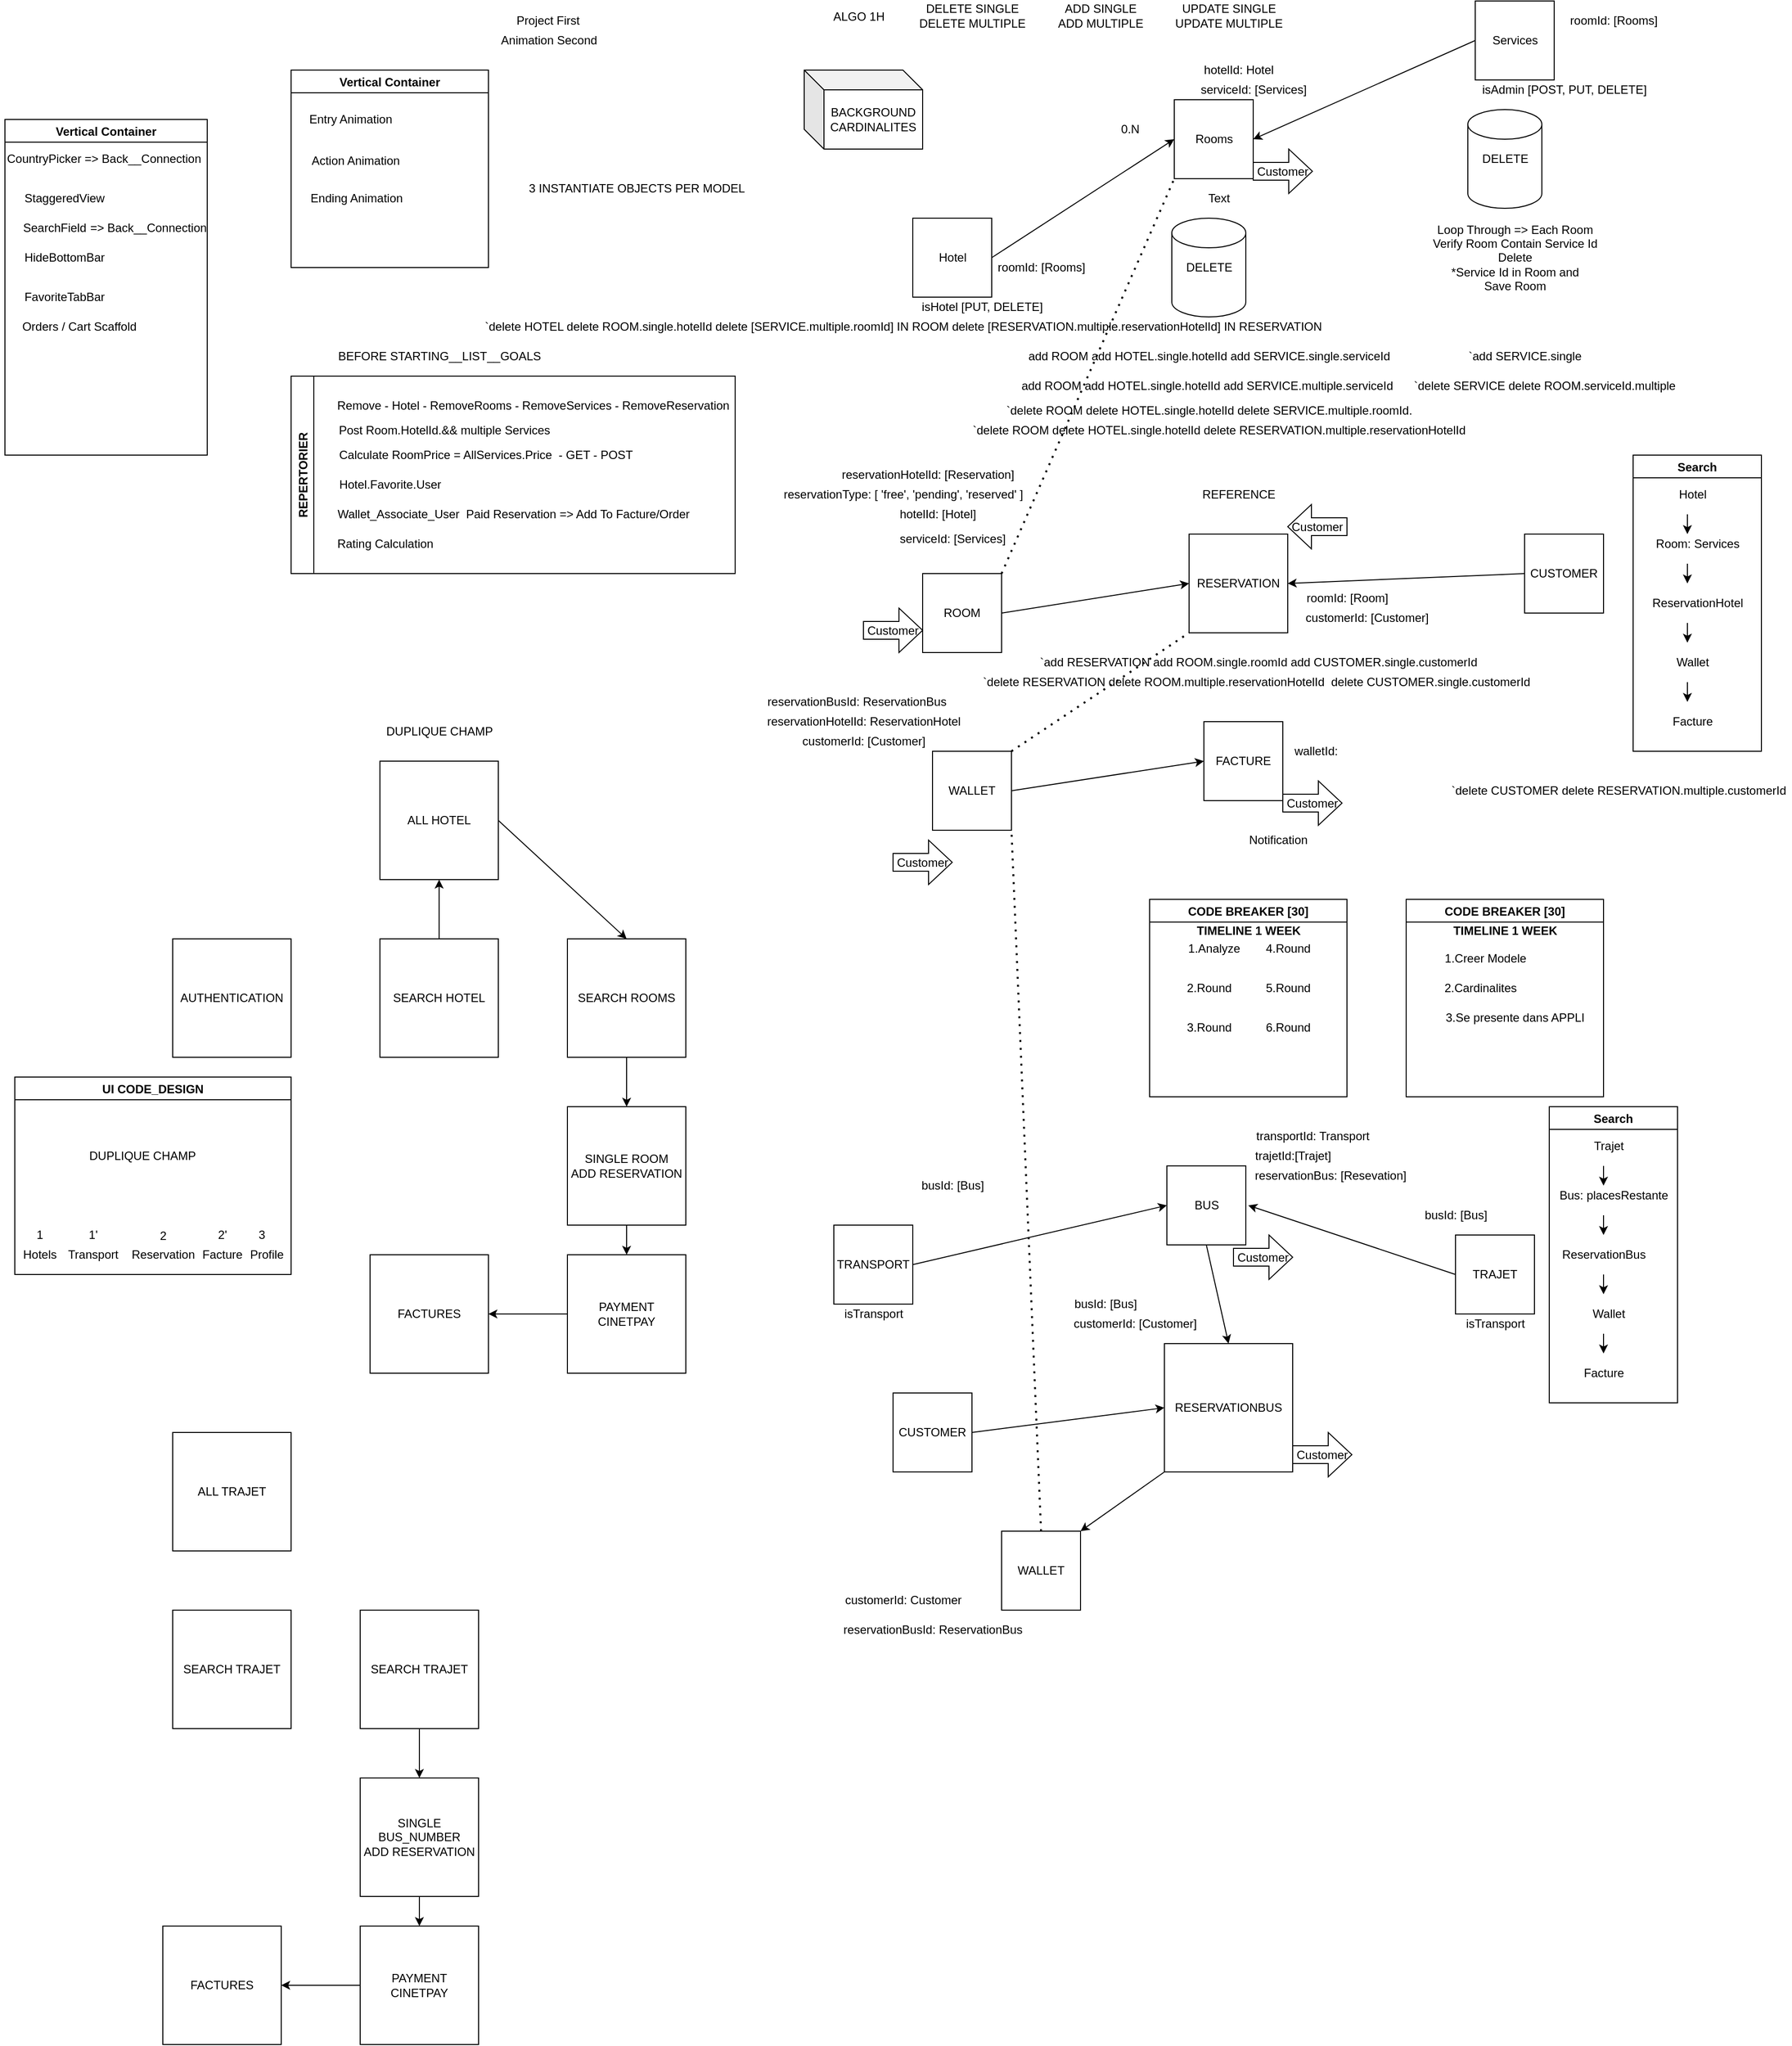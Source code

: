 <mxfile version="18.1.3" type="github">
  <diagram id="gPcOBo8kpesIldpiL-uF" name="Page-1">
    <mxGraphModel dx="2150" dy="724" grid="1" gridSize="10" guides="1" tooltips="1" connect="1" arrows="1" fold="1" page="1" pageScale="1" pageWidth="850" pageHeight="1100" math="0" shadow="0">
      <root>
        <mxCell id="0" />
        <mxCell id="1" parent="0" />
        <mxCell id="owPv3PRb5_aLN4KaXjo2-1" value="" style="whiteSpace=wrap;html=1;aspect=fixed;" parent="1" vertex="1">
          <mxGeometry x="690" y="10" width="80" height="80" as="geometry" />
        </mxCell>
        <mxCell id="owPv3PRb5_aLN4KaXjo2-2" value="Services&lt;br&gt;" style="text;html=1;align=center;verticalAlign=middle;resizable=0;points=[];autosize=1;strokeColor=none;fillColor=none;" parent="1" vertex="1">
          <mxGeometry x="700" y="40" width="60" height="20" as="geometry" />
        </mxCell>
        <mxCell id="owPv3PRb5_aLN4KaXjo2-3" value="" style="whiteSpace=wrap;html=1;aspect=fixed;" parent="1" vertex="1">
          <mxGeometry x="385" y="110" width="80" height="80" as="geometry" />
        </mxCell>
        <mxCell id="owPv3PRb5_aLN4KaXjo2-4" value="" style="whiteSpace=wrap;html=1;aspect=fixed;" parent="1" vertex="1">
          <mxGeometry x="120" y="230" width="80" height="80" as="geometry" />
        </mxCell>
        <mxCell id="owPv3PRb5_aLN4KaXjo2-5" value="Rooms&lt;br&gt;" style="text;html=1;align=center;verticalAlign=middle;resizable=0;points=[];autosize=1;strokeColor=none;fillColor=none;" parent="1" vertex="1">
          <mxGeometry x="400" y="140" width="50" height="20" as="geometry" />
        </mxCell>
        <mxCell id="owPv3PRb5_aLN4KaXjo2-6" value="Hotel&lt;br&gt;" style="text;html=1;align=center;verticalAlign=middle;resizable=0;points=[];autosize=1;strokeColor=none;fillColor=none;" parent="1" vertex="1">
          <mxGeometry x="140" y="260" width="40" height="20" as="geometry" />
        </mxCell>
        <mxCell id="owPv3PRb5_aLN4KaXjo2-7" value="" style="shape=cylinder3;whiteSpace=wrap;html=1;boundedLbl=1;backgroundOutline=1;size=15;" parent="1" vertex="1">
          <mxGeometry x="382.5" y="230" width="75" height="100" as="geometry" />
        </mxCell>
        <mxCell id="owPv3PRb5_aLN4KaXjo2-9" value="DELETE&lt;br&gt;" style="text;html=1;align=center;verticalAlign=middle;resizable=0;points=[];autosize=1;strokeColor=none;fillColor=none;" parent="1" vertex="1">
          <mxGeometry x="390" y="270" width="60" height="20" as="geometry" />
        </mxCell>
        <mxCell id="owPv3PRb5_aLN4KaXjo2-11" value="" style="shape=cylinder3;whiteSpace=wrap;html=1;boundedLbl=1;backgroundOutline=1;size=15;" parent="1" vertex="1">
          <mxGeometry x="682.5" y="120" width="75" height="100" as="geometry" />
        </mxCell>
        <mxCell id="owPv3PRb5_aLN4KaXjo2-12" value="DELETE" style="text;html=1;align=center;verticalAlign=middle;resizable=0;points=[];autosize=1;strokeColor=none;fillColor=none;" parent="1" vertex="1">
          <mxGeometry x="690" y="160" width="60" height="20" as="geometry" />
        </mxCell>
        <mxCell id="owPv3PRb5_aLN4KaXjo2-13" value="Loop Through =&amp;gt; Each Room&lt;br&gt;Verify Room Contain Service Id&lt;br&gt;Delete &lt;br&gt;*Service Id in Room and&lt;br&gt;Save Room&lt;br&gt;" style="text;html=1;align=center;verticalAlign=middle;resizable=0;points=[];autosize=1;strokeColor=none;fillColor=none;" parent="1" vertex="1">
          <mxGeometry x="640" y="230" width="180" height="80" as="geometry" />
        </mxCell>
        <mxCell id="owPv3PRb5_aLN4KaXjo2-15" value="DELETE SINGLE&lt;br&gt;DELETE MULTIPLE&lt;br&gt;" style="text;html=1;align=center;verticalAlign=middle;resizable=0;points=[];autosize=1;strokeColor=none;fillColor=none;" parent="1" vertex="1">
          <mxGeometry x="120" y="10" width="120" height="30" as="geometry" />
        </mxCell>
        <mxCell id="owPv3PRb5_aLN4KaXjo2-16" value="ADD SINGLE&lt;br&gt;ADD MULTIPLE&lt;br&gt;" style="text;html=1;align=center;verticalAlign=middle;resizable=0;points=[];autosize=1;strokeColor=none;fillColor=none;" parent="1" vertex="1">
          <mxGeometry x="260" y="10" width="100" height="30" as="geometry" />
        </mxCell>
        <mxCell id="owPv3PRb5_aLN4KaXjo2-17" value="UPDATE SINGLE&lt;br&gt;UPDATE MULTIPLE&lt;br&gt;" style="text;html=1;align=center;verticalAlign=middle;resizable=0;points=[];autosize=1;strokeColor=none;fillColor=none;" parent="1" vertex="1">
          <mxGeometry x="380" y="10" width="120" height="30" as="geometry" />
        </mxCell>
        <mxCell id="owPv3PRb5_aLN4KaXjo2-19" value="add ROOM add HOTEL.single.hotelId&amp;nbsp;add SERVICE.single.serviceId" style="text;html=1;align=center;verticalAlign=middle;resizable=0;points=[];autosize=1;strokeColor=none;fillColor=none;" parent="1" vertex="1">
          <mxGeometry x="230" y="360" width="380" height="20" as="geometry" />
        </mxCell>
        <mxCell id="owPv3PRb5_aLN4KaXjo2-21" value="add ROOM add HOTEL.single.hotelId add SERVICE.multiple.serviceId" style="text;html=1;align=center;verticalAlign=middle;resizable=0;points=[];autosize=1;strokeColor=none;fillColor=none;" parent="1" vertex="1">
          <mxGeometry x="222.5" y="390" width="390" height="20" as="geometry" />
        </mxCell>
        <mxCell id="owPv3PRb5_aLN4KaXjo2-22" value="`delete ROOM delete HOTEL.single.hotelId delete SERVICE.multiple.roomId." style="text;html=1;align=center;verticalAlign=middle;resizable=0;points=[];autosize=1;strokeColor=none;fillColor=none;" parent="1" vertex="1">
          <mxGeometry x="205" y="415" width="430" height="20" as="geometry" />
        </mxCell>
        <mxCell id="owPv3PRb5_aLN4KaXjo2-23" value="`add SERVICE.single" style="text;html=1;align=center;verticalAlign=middle;resizable=0;points=[];autosize=1;strokeColor=none;fillColor=none;" parent="1" vertex="1">
          <mxGeometry x="675" y="360" width="130" height="20" as="geometry" />
        </mxCell>
        <mxCell id="owPv3PRb5_aLN4KaXjo2-24" value="`delete SERVICE delete ROOM.serviceId.multiple" style="text;html=1;align=center;verticalAlign=middle;resizable=0;points=[];autosize=1;strokeColor=none;fillColor=none;" parent="1" vertex="1">
          <mxGeometry x="620" y="390" width="280" height="20" as="geometry" />
        </mxCell>
        <mxCell id="owPv3PRb5_aLN4KaXjo2-25" value="RESERVATION&lt;br&gt;" style="whiteSpace=wrap;html=1;aspect=fixed;" parent="1" vertex="1">
          <mxGeometry x="400" y="550" width="100" height="100" as="geometry" />
        </mxCell>
        <mxCell id="owPv3PRb5_aLN4KaXjo2-26" value="ROOM" style="whiteSpace=wrap;html=1;aspect=fixed;" parent="1" vertex="1">
          <mxGeometry x="130" y="590" width="80" height="80" as="geometry" />
        </mxCell>
        <mxCell id="owPv3PRb5_aLN4KaXjo2-27" value="CUSTOMER" style="whiteSpace=wrap;html=1;aspect=fixed;" parent="1" vertex="1">
          <mxGeometry x="740" y="550" width="80" height="80" as="geometry" />
        </mxCell>
        <mxCell id="owPv3PRb5_aLN4KaXjo2-28" value="`add RESERVATION add ROOM.single.roomId add CUSTOMER.single.customerId" style="text;html=1;align=center;verticalAlign=middle;resizable=0;points=[];autosize=1;strokeColor=none;fillColor=none;" parent="1" vertex="1">
          <mxGeometry x="240" y="670" width="460" height="20" as="geometry" />
        </mxCell>
        <mxCell id="owPv3PRb5_aLN4KaXjo2-29" value="`delete RESERVATION delete ROOM.multiple.reservationHotelId&amp;nbsp; delete CUSTOMER.single.customerId" style="text;html=1;align=center;verticalAlign=middle;resizable=0;points=[];autosize=1;strokeColor=none;fillColor=none;" parent="1" vertex="1">
          <mxGeometry x="182.5" y="690" width="570" height="20" as="geometry" />
        </mxCell>
        <mxCell id="owPv3PRb5_aLN4KaXjo2-30" value="REFERENCE" style="text;html=1;align=center;verticalAlign=middle;resizable=0;points=[];autosize=1;strokeColor=none;fillColor=none;" parent="1" vertex="1">
          <mxGeometry x="405" y="500" width="90" height="20" as="geometry" />
        </mxCell>
        <mxCell id="ZHRB_8m8od1e3UjntDkE-1" value="FACTURE&lt;br&gt;" style="whiteSpace=wrap;html=1;aspect=fixed;" parent="1" vertex="1">
          <mxGeometry x="415" y="740" width="80" height="80" as="geometry" />
        </mxCell>
        <mxCell id="ZHRB_8m8od1e3UjntDkE-2" value="WALLET&lt;br&gt;" style="whiteSpace=wrap;html=1;aspect=fixed;" parent="1" vertex="1">
          <mxGeometry x="140" y="770" width="80" height="80" as="geometry" />
        </mxCell>
        <mxCell id="ZHRB_8m8od1e3UjntDkE-3" value="" style="endArrow=classic;html=1;rounded=0;entryX=0;entryY=0.5;entryDx=0;entryDy=0;" parent="1" target="owPv3PRb5_aLN4KaXjo2-3" edge="1">
          <mxGeometry width="50" height="50" relative="1" as="geometry">
            <mxPoint x="200" y="270" as="sourcePoint" />
            <mxPoint x="250" y="220" as="targetPoint" />
          </mxGeometry>
        </mxCell>
        <mxCell id="ZHRB_8m8od1e3UjntDkE-5" value="" style="endArrow=classic;html=1;rounded=0;exitX=1;exitY=0.5;exitDx=0;exitDy=0;entryX=0;entryY=0.5;entryDx=0;entryDy=0;" parent="1" source="owPv3PRb5_aLN4KaXjo2-26" target="owPv3PRb5_aLN4KaXjo2-25" edge="1">
          <mxGeometry width="50" height="50" relative="1" as="geometry">
            <mxPoint x="500" y="680" as="sourcePoint" />
            <mxPoint x="550" y="630" as="targetPoint" />
          </mxGeometry>
        </mxCell>
        <mxCell id="ZHRB_8m8od1e3UjntDkE-6" value="" style="endArrow=classic;html=1;rounded=0;entryX=1;entryY=0.5;entryDx=0;entryDy=0;exitX=0;exitY=0.5;exitDx=0;exitDy=0;" parent="1" source="owPv3PRb5_aLN4KaXjo2-1" target="owPv3PRb5_aLN4KaXjo2-3" edge="1">
          <mxGeometry width="50" height="50" relative="1" as="geometry">
            <mxPoint x="650" y="120" as="sourcePoint" />
            <mxPoint x="550" y="50" as="targetPoint" />
          </mxGeometry>
        </mxCell>
        <mxCell id="ZHRB_8m8od1e3UjntDkE-8" value="" style="endArrow=none;dashed=1;html=1;dashPattern=1 3;strokeWidth=2;rounded=0;entryX=0;entryY=1;entryDx=0;entryDy=0;exitX=1;exitY=0;exitDx=0;exitDy=0;" parent="1" source="owPv3PRb5_aLN4KaXjo2-26" target="owPv3PRb5_aLN4KaXjo2-3" edge="1">
          <mxGeometry width="50" height="50" relative="1" as="geometry">
            <mxPoint x="180" y="590" as="sourcePoint" />
            <mxPoint x="230" y="540" as="targetPoint" />
          </mxGeometry>
        </mxCell>
        <mxCell id="ZHRB_8m8od1e3UjntDkE-9" value="" style="endArrow=none;dashed=1;html=1;dashPattern=1 3;strokeWidth=2;rounded=0;entryX=0;entryY=1;entryDx=0;entryDy=0;" parent="1" target="owPv3PRb5_aLN4KaXjo2-25" edge="1">
          <mxGeometry width="50" height="50" relative="1" as="geometry">
            <mxPoint x="220" y="770" as="sourcePoint" />
            <mxPoint x="270" y="720" as="targetPoint" />
          </mxGeometry>
        </mxCell>
        <mxCell id="ZHRB_8m8od1e3UjntDkE-10" value="" style="endArrow=classic;html=1;rounded=0;entryX=0;entryY=0.5;entryDx=0;entryDy=0;" parent="1" target="ZHRB_8m8od1e3UjntDkE-1" edge="1">
          <mxGeometry width="50" height="50" relative="1" as="geometry">
            <mxPoint x="220" y="810" as="sourcePoint" />
            <mxPoint x="270" y="760" as="targetPoint" />
          </mxGeometry>
        </mxCell>
        <mxCell id="ZHRB_8m8od1e3UjntDkE-11" value="CODE BREAKER [30]" style="swimlane;" parent="1" vertex="1">
          <mxGeometry x="360" y="920" width="200" height="200" as="geometry" />
        </mxCell>
        <mxCell id="ZHRB_8m8od1e3UjntDkE-15" value="2.Round" style="text;html=1;align=center;verticalAlign=middle;resizable=0;points=[];autosize=1;strokeColor=none;fillColor=none;" parent="ZHRB_8m8od1e3UjntDkE-11" vertex="1">
          <mxGeometry x="30" y="80" width="60" height="20" as="geometry" />
        </mxCell>
        <mxCell id="ZHRB_8m8od1e3UjntDkE-18" value="1.Analyze" style="text;html=1;align=center;verticalAlign=middle;resizable=0;points=[];autosize=1;strokeColor=none;fillColor=none;" parent="ZHRB_8m8od1e3UjntDkE-11" vertex="1">
          <mxGeometry x="30" y="40" width="70" height="20" as="geometry" />
        </mxCell>
        <mxCell id="ZHRB_8m8od1e3UjntDkE-14" value="4.Round" style="text;html=1;align=center;verticalAlign=middle;resizable=0;points=[];autosize=1;strokeColor=none;fillColor=none;" parent="ZHRB_8m8od1e3UjntDkE-11" vertex="1">
          <mxGeometry x="110" y="40" width="60" height="20" as="geometry" />
        </mxCell>
        <mxCell id="ZHRB_8m8od1e3UjntDkE-19" value="5.Round" style="text;html=1;align=center;verticalAlign=middle;resizable=0;points=[];autosize=1;strokeColor=none;fillColor=none;" parent="ZHRB_8m8od1e3UjntDkE-11" vertex="1">
          <mxGeometry x="110" y="80" width="60" height="20" as="geometry" />
        </mxCell>
        <mxCell id="ZHRB_8m8od1e3UjntDkE-23" value="3.Round" style="text;html=1;align=center;verticalAlign=middle;resizable=0;points=[];autosize=1;strokeColor=none;fillColor=none;" parent="ZHRB_8m8od1e3UjntDkE-11" vertex="1">
          <mxGeometry x="30" y="120" width="60" height="20" as="geometry" />
        </mxCell>
        <mxCell id="ZHRB_8m8od1e3UjntDkE-24" value="6.Round" style="text;html=1;align=center;verticalAlign=middle;resizable=0;points=[];autosize=1;strokeColor=none;fillColor=none;" parent="ZHRB_8m8od1e3UjntDkE-11" vertex="1">
          <mxGeometry x="110" y="120" width="60" height="20" as="geometry" />
        </mxCell>
        <mxCell id="ZHRB_8m8od1e3UjntDkE-25" value="&lt;b&gt;TIMELINE 1 WEEK&lt;/b&gt;" style="text;html=1;align=center;verticalAlign=middle;resizable=0;points=[];autosize=1;strokeColor=none;fillColor=none;" parent="ZHRB_8m8od1e3UjntDkE-11" vertex="1">
          <mxGeometry x="40" y="22" width="120" height="20" as="geometry" />
        </mxCell>
        <mxCell id="ZHRB_8m8od1e3UjntDkE-26" value="isAdmin [POST, PUT, DELETE]" style="text;html=1;align=center;verticalAlign=middle;resizable=0;points=[];autosize=1;strokeColor=none;fillColor=none;" parent="1" vertex="1">
          <mxGeometry x="690" y="90" width="180" height="20" as="geometry" />
        </mxCell>
        <mxCell id="ZHRB_8m8od1e3UjntDkE-27" value="isHotel [PUT, DELETE]" style="text;html=1;align=center;verticalAlign=middle;resizable=0;points=[];autosize=1;strokeColor=none;fillColor=none;" parent="1" vertex="1">
          <mxGeometry x="120" y="310" width="140" height="20" as="geometry" />
        </mxCell>
        <mxCell id="ZHRB_8m8od1e3UjntDkE-28" value="0.N" style="text;html=1;align=center;verticalAlign=middle;resizable=0;points=[];autosize=1;strokeColor=none;fillColor=none;" parent="1" vertex="1">
          <mxGeometry x="325" y="130" width="30" height="20" as="geometry" />
        </mxCell>
        <mxCell id="ZHRB_8m8od1e3UjntDkE-31" value="Customer" style="shape=singleArrow;whiteSpace=wrap;html=1;arrowWidth=0.4;arrowSize=0.4;" parent="1" vertex="1">
          <mxGeometry x="70" y="625" width="60" height="45" as="geometry" />
        </mxCell>
        <mxCell id="ZHRB_8m8od1e3UjntDkE-32" value="Customer" style="shape=singleArrow;whiteSpace=wrap;html=1;arrowWidth=0.4;arrowSize=0.4;" parent="1" vertex="1">
          <mxGeometry x="465" y="160" width="60" height="45" as="geometry" />
        </mxCell>
        <mxCell id="ZHRB_8m8od1e3UjntDkE-33" value="Customer" style="shape=singleArrow;whiteSpace=wrap;html=1;arrowWidth=0.4;arrowSize=0.4;direction=west;" parent="1" vertex="1">
          <mxGeometry x="500" y="520" width="60" height="45" as="geometry" />
        </mxCell>
        <mxCell id="ZHRB_8m8od1e3UjntDkE-34" value="" style="endArrow=classic;html=1;rounded=0;exitX=0;exitY=0.5;exitDx=0;exitDy=0;entryX=1;entryY=0.5;entryDx=0;entryDy=0;" parent="1" source="owPv3PRb5_aLN4KaXjo2-27" target="owPv3PRb5_aLN4KaXjo2-25" edge="1">
          <mxGeometry width="50" height="50" relative="1" as="geometry">
            <mxPoint x="540" y="590" as="sourcePoint" />
            <mxPoint x="690" y="570" as="targetPoint" />
          </mxGeometry>
        </mxCell>
        <mxCell id="ZHRB_8m8od1e3UjntDkE-35" value="roomId: [Rooms]" style="text;html=1;align=center;verticalAlign=middle;resizable=0;points=[];autosize=1;strokeColor=none;fillColor=none;" parent="1" vertex="1">
          <mxGeometry x="200" y="270" width="100" height="20" as="geometry" />
        </mxCell>
        <mxCell id="ZHRB_8m8od1e3UjntDkE-36" value="hotelId: Hotel" style="text;html=1;align=center;verticalAlign=middle;resizable=0;points=[];autosize=1;strokeColor=none;fillColor=none;" parent="1" vertex="1">
          <mxGeometry x="405" y="70" width="90" height="20" as="geometry" />
        </mxCell>
        <mxCell id="ZHRB_8m8od1e3UjntDkE-37" value="serviceId: [Services]" style="text;html=1;align=center;verticalAlign=middle;resizable=0;points=[];autosize=1;strokeColor=none;fillColor=none;" parent="1" vertex="1">
          <mxGeometry x="405" y="90" width="120" height="20" as="geometry" />
        </mxCell>
        <mxCell id="ZHRB_8m8od1e3UjntDkE-38" value="roomId: [Rooms]" style="text;html=1;align=center;verticalAlign=middle;resizable=0;points=[];autosize=1;strokeColor=none;fillColor=none;" parent="1" vertex="1">
          <mxGeometry x="780" y="20" width="100" height="20" as="geometry" />
        </mxCell>
        <mxCell id="ZHRB_8m8od1e3UjntDkE-41" value="serviceId: [Services]" style="text;html=1;align=center;verticalAlign=middle;resizable=0;points=[];autosize=1;strokeColor=none;fillColor=none;" parent="1" vertex="1">
          <mxGeometry x="100" y="545" width="120" height="20" as="geometry" />
        </mxCell>
        <mxCell id="ZHRB_8m8od1e3UjntDkE-42" value="hotelId: [Hotel]" style="text;html=1;align=center;verticalAlign=middle;resizable=0;points=[];autosize=1;strokeColor=none;fillColor=none;" parent="1" vertex="1">
          <mxGeometry x="100" y="520" width="90" height="20" as="geometry" />
        </mxCell>
        <mxCell id="ZHRB_8m8od1e3UjntDkE-43" value="reservationHotelId: [Reservation]" style="text;html=1;align=center;verticalAlign=middle;resizable=0;points=[];autosize=1;strokeColor=none;fillColor=none;" parent="1" vertex="1">
          <mxGeometry x="40" y="480" width="190" height="20" as="geometry" />
        </mxCell>
        <mxCell id="ZHRB_8m8od1e3UjntDkE-44" value="reservationType: [ &#39;free&#39;, &#39;pending&#39;, &#39;reserved&#39; ]" style="text;html=1;align=center;verticalAlign=middle;resizable=0;points=[];autosize=1;strokeColor=none;fillColor=none;" parent="1" vertex="1">
          <mxGeometry x="-20" y="500" width="260" height="20" as="geometry" />
        </mxCell>
        <mxCell id="ZHRB_8m8od1e3UjntDkE-45" value="roomId: [Room]" style="text;html=1;align=center;verticalAlign=middle;resizable=0;points=[];autosize=1;strokeColor=none;fillColor=none;" parent="1" vertex="1">
          <mxGeometry x="510" y="605" width="100" height="20" as="geometry" />
        </mxCell>
        <mxCell id="ZHRB_8m8od1e3UjntDkE-46" value="customerId: [Customer]" style="text;html=1;align=center;verticalAlign=middle;resizable=0;points=[];autosize=1;strokeColor=none;fillColor=none;" parent="1" vertex="1">
          <mxGeometry x="510" y="625" width="140" height="20" as="geometry" />
        </mxCell>
        <mxCell id="ZHRB_8m8od1e3UjntDkE-47" value="Customer" style="shape=singleArrow;whiteSpace=wrap;html=1;arrowWidth=0.4;arrowSize=0.4;direction=east;" parent="1" vertex="1">
          <mxGeometry x="495" y="800" width="60" height="45" as="geometry" />
        </mxCell>
        <mxCell id="ZHRB_8m8od1e3UjntDkE-48" value="customerId: [Customer]" style="text;html=1;align=center;verticalAlign=middle;resizable=0;points=[];autosize=1;strokeColor=none;fillColor=none;" parent="1" vertex="1">
          <mxGeometry y="750" width="140" height="20" as="geometry" />
        </mxCell>
        <mxCell id="ZHRB_8m8od1e3UjntDkE-49" value="reservationHotelId: ReservationHotel" style="text;html=1;align=center;verticalAlign=middle;resizable=0;points=[];autosize=1;strokeColor=none;fillColor=none;" parent="1" vertex="1">
          <mxGeometry x="-35" y="730" width="210" height="20" as="geometry" />
        </mxCell>
        <mxCell id="ZHRB_8m8od1e3UjntDkE-50" value="Customer" style="shape=singleArrow;whiteSpace=wrap;html=1;arrowWidth=0.4;arrowSize=0.4;direction=east;" parent="1" vertex="1">
          <mxGeometry x="445" y="1260" width="60" height="45" as="geometry" />
        </mxCell>
        <mxCell id="ZHRB_8m8od1e3UjntDkE-51" value="walletId:&amp;nbsp;" style="text;html=1;align=center;verticalAlign=middle;resizable=0;points=[];autosize=1;strokeColor=none;fillColor=none;" parent="1" vertex="1">
          <mxGeometry x="500" y="760" width="60" height="20" as="geometry" />
        </mxCell>
        <mxCell id="ZHRB_8m8od1e3UjntDkE-52" value="TRANSPORT" style="whiteSpace=wrap;html=1;aspect=fixed;" parent="1" vertex="1">
          <mxGeometry x="40" y="1250" width="80" height="80" as="geometry" />
        </mxCell>
        <mxCell id="ZHRB_8m8od1e3UjntDkE-53" value="BUS" style="whiteSpace=wrap;html=1;aspect=fixed;" parent="1" vertex="1">
          <mxGeometry x="377.5" y="1190" width="80" height="80" as="geometry" />
        </mxCell>
        <mxCell id="ZHRB_8m8od1e3UjntDkE-54" value="TRAJET" style="whiteSpace=wrap;html=1;aspect=fixed;" parent="1" vertex="1">
          <mxGeometry x="670" y="1260" width="80" height="80" as="geometry" />
        </mxCell>
        <mxCell id="ZHRB_8m8od1e3UjntDkE-55" value="" style="endArrow=classic;html=1;rounded=0;entryX=0;entryY=0.5;entryDx=0;entryDy=0;" parent="1" target="ZHRB_8m8od1e3UjntDkE-53" edge="1">
          <mxGeometry width="50" height="50" relative="1" as="geometry">
            <mxPoint x="120" y="1290" as="sourcePoint" />
            <mxPoint x="170" y="1240" as="targetPoint" />
          </mxGeometry>
        </mxCell>
        <mxCell id="ZHRB_8m8od1e3UjntDkE-58" value="isTransport" style="text;html=1;align=center;verticalAlign=middle;resizable=0;points=[];autosize=1;strokeColor=none;fillColor=none;" parent="1" vertex="1">
          <mxGeometry x="40" y="1330" width="80" height="20" as="geometry" />
        </mxCell>
        <mxCell id="ZHRB_8m8od1e3UjntDkE-59" value="isTransport" style="text;html=1;align=center;verticalAlign=middle;resizable=0;points=[];autosize=1;strokeColor=none;fillColor=none;" parent="1" vertex="1">
          <mxGeometry x="670" y="1340" width="80" height="20" as="geometry" />
        </mxCell>
        <mxCell id="ZHRB_8m8od1e3UjntDkE-60" value="" style="endArrow=classic;html=1;rounded=0;exitX=0;exitY=0.5;exitDx=0;exitDy=0;" parent="1" source="ZHRB_8m8od1e3UjntDkE-54" edge="1">
          <mxGeometry width="50" height="50" relative="1" as="geometry">
            <mxPoint x="470" y="1280" as="sourcePoint" />
            <mxPoint x="460" y="1230" as="targetPoint" />
          </mxGeometry>
        </mxCell>
        <mxCell id="ZHRB_8m8od1e3UjntDkE-61" value="busId: [Bus]" style="text;html=1;align=center;verticalAlign=middle;resizable=0;points=[];autosize=1;strokeColor=none;fillColor=none;" parent="1" vertex="1">
          <mxGeometry x="120" y="1200" width="80" height="20" as="geometry" />
        </mxCell>
        <mxCell id="ZHRB_8m8od1e3UjntDkE-62" value="transportId: Transport" style="text;html=1;align=center;verticalAlign=middle;resizable=0;points=[];autosize=1;strokeColor=none;fillColor=none;" parent="1" vertex="1">
          <mxGeometry x="460" y="1150" width="130" height="20" as="geometry" />
        </mxCell>
        <mxCell id="ZHRB_8m8od1e3UjntDkE-63" value="trajetId:[Trajet]" style="text;html=1;align=center;verticalAlign=middle;resizable=0;points=[];autosize=1;strokeColor=none;fillColor=none;" parent="1" vertex="1">
          <mxGeometry x="460" y="1170" width="90" height="20" as="geometry" />
        </mxCell>
        <mxCell id="ZHRB_8m8od1e3UjntDkE-65" value="Search" style="swimlane;" parent="1" vertex="1">
          <mxGeometry x="765" y="1130" width="130" height="300" as="geometry" />
        </mxCell>
        <mxCell id="ZHRB_8m8od1e3UjntDkE-66" value="Trajet" style="text;html=1;align=center;verticalAlign=middle;resizable=0;points=[];autosize=1;strokeColor=none;fillColor=none;" parent="ZHRB_8m8od1e3UjntDkE-65" vertex="1">
          <mxGeometry x="35" y="30" width="50" height="20" as="geometry" />
        </mxCell>
        <mxCell id="ZHRB_8m8od1e3UjntDkE-69" value="" style="endArrow=classic;html=1;rounded=0;" parent="ZHRB_8m8od1e3UjntDkE-65" edge="1">
          <mxGeometry width="50" height="50" relative="1" as="geometry">
            <mxPoint x="55" y="60" as="sourcePoint" />
            <mxPoint x="55" y="80" as="targetPoint" />
          </mxGeometry>
        </mxCell>
        <mxCell id="ZHRB_8m8od1e3UjntDkE-70" value="Bus: placesRestante" style="text;html=1;align=center;verticalAlign=middle;resizable=0;points=[];autosize=1;strokeColor=none;fillColor=none;" parent="ZHRB_8m8od1e3UjntDkE-65" vertex="1">
          <mxGeometry y="80" width="130" height="20" as="geometry" />
        </mxCell>
        <mxCell id="ZHRB_8m8od1e3UjntDkE-85" value="" style="endArrow=classic;html=1;rounded=0;" parent="ZHRB_8m8od1e3UjntDkE-65" edge="1">
          <mxGeometry width="50" height="50" relative="1" as="geometry">
            <mxPoint x="55" y="110" as="sourcePoint" />
            <mxPoint x="55" y="130" as="targetPoint" />
          </mxGeometry>
        </mxCell>
        <mxCell id="ZHRB_8m8od1e3UjntDkE-87" value="" style="endArrow=classic;html=1;rounded=0;" parent="ZHRB_8m8od1e3UjntDkE-65" edge="1">
          <mxGeometry width="50" height="50" relative="1" as="geometry">
            <mxPoint x="55" y="170" as="sourcePoint" />
            <mxPoint x="55" y="190" as="targetPoint" />
          </mxGeometry>
        </mxCell>
        <mxCell id="ZHRB_8m8od1e3UjntDkE-88" value="Wallet" style="text;html=1;align=center;verticalAlign=middle;resizable=0;points=[];autosize=1;strokeColor=none;fillColor=none;" parent="ZHRB_8m8od1e3UjntDkE-65" vertex="1">
          <mxGeometry x="35" y="200" width="50" height="20" as="geometry" />
        </mxCell>
        <mxCell id="ZHRB_8m8od1e3UjntDkE-90" value="" style="endArrow=classic;html=1;rounded=0;" parent="ZHRB_8m8od1e3UjntDkE-65" edge="1">
          <mxGeometry width="50" height="50" relative="1" as="geometry">
            <mxPoint x="55" y="230" as="sourcePoint" />
            <mxPoint x="55" y="250" as="targetPoint" />
          </mxGeometry>
        </mxCell>
        <mxCell id="ZHRB_8m8od1e3UjntDkE-67" value="RESERVATIONBUS" style="whiteSpace=wrap;html=1;aspect=fixed;" parent="1" vertex="1">
          <mxGeometry x="375" y="1370" width="130" height="130" as="geometry" />
        </mxCell>
        <mxCell id="ZHRB_8m8od1e3UjntDkE-68" value="Customer" style="shape=singleArrow;whiteSpace=wrap;html=1;arrowWidth=0.4;arrowSize=0.4;direction=east;" parent="1" vertex="1">
          <mxGeometry x="100" y="860" width="60" height="45" as="geometry" />
        </mxCell>
        <mxCell id="ZHRB_8m8od1e3UjntDkE-71" value="" style="endArrow=classic;html=1;rounded=0;exitX=0.5;exitY=1;exitDx=0;exitDy=0;entryX=0.5;entryY=0;entryDx=0;entryDy=0;" parent="1" source="ZHRB_8m8od1e3UjntDkE-53" target="ZHRB_8m8od1e3UjntDkE-67" edge="1">
          <mxGeometry width="50" height="50" relative="1" as="geometry">
            <mxPoint x="470" y="1370" as="sourcePoint" />
            <mxPoint x="520" y="1320" as="targetPoint" />
          </mxGeometry>
        </mxCell>
        <mxCell id="ZHRB_8m8od1e3UjntDkE-72" value="busId: [Bus]" style="text;html=1;align=center;verticalAlign=middle;resizable=0;points=[];autosize=1;strokeColor=none;fillColor=none;" parent="1" vertex="1">
          <mxGeometry x="630" y="1230" width="80" height="20" as="geometry" />
        </mxCell>
        <mxCell id="ZHRB_8m8od1e3UjntDkE-73" value="CUSTOMER" style="whiteSpace=wrap;html=1;aspect=fixed;" parent="1" vertex="1">
          <mxGeometry x="100" y="1420" width="80" height="80" as="geometry" />
        </mxCell>
        <mxCell id="ZHRB_8m8od1e3UjntDkE-75" value="" style="endArrow=classic;html=1;rounded=0;exitX=1;exitY=0.5;exitDx=0;exitDy=0;entryX=0;entryY=0.5;entryDx=0;entryDy=0;" parent="1" source="ZHRB_8m8od1e3UjntDkE-73" target="ZHRB_8m8od1e3UjntDkE-67" edge="1">
          <mxGeometry width="50" height="50" relative="1" as="geometry">
            <mxPoint x="470" y="1460" as="sourcePoint" />
            <mxPoint x="340" y="1430" as="targetPoint" />
          </mxGeometry>
        </mxCell>
        <mxCell id="ZHRB_8m8od1e3UjntDkE-77" value="reservationBus: [Resevation]" style="text;html=1;align=center;verticalAlign=middle;resizable=0;points=[];autosize=1;strokeColor=none;fillColor=none;" parent="1" vertex="1">
          <mxGeometry x="457.5" y="1190" width="170" height="20" as="geometry" />
        </mxCell>
        <mxCell id="ZHRB_8m8od1e3UjntDkE-78" value="Customer" style="shape=singleArrow;whiteSpace=wrap;html=1;arrowWidth=0.4;arrowSize=0.4;direction=east;" parent="1" vertex="1">
          <mxGeometry x="505" y="1460" width="60" height="45" as="geometry" />
        </mxCell>
        <mxCell id="ZHRB_8m8od1e3UjntDkE-79" value="WALLET" style="whiteSpace=wrap;html=1;aspect=fixed;" parent="1" vertex="1">
          <mxGeometry x="210" y="1560" width="80" height="80" as="geometry" />
        </mxCell>
        <mxCell id="ZHRB_8m8od1e3UjntDkE-82" value="busId: [Bus]" style="text;html=1;align=center;verticalAlign=middle;resizable=0;points=[];autosize=1;strokeColor=none;fillColor=none;" parent="1" vertex="1">
          <mxGeometry x="275" y="1320" width="80" height="20" as="geometry" />
        </mxCell>
        <mxCell id="ZHRB_8m8od1e3UjntDkE-83" value="customerId: [Customer]" style="text;html=1;align=center;verticalAlign=middle;resizable=0;points=[];autosize=1;strokeColor=none;fillColor=none;" parent="1" vertex="1">
          <mxGeometry x="275" y="1340" width="140" height="20" as="geometry" />
        </mxCell>
        <mxCell id="ZHRB_8m8od1e3UjntDkE-84" value="" style="endArrow=classic;html=1;rounded=0;exitX=0;exitY=1;exitDx=0;exitDy=0;entryX=1;entryY=0;entryDx=0;entryDy=0;" parent="1" source="ZHRB_8m8od1e3UjntDkE-67" target="ZHRB_8m8od1e3UjntDkE-79" edge="1">
          <mxGeometry width="50" height="50" relative="1" as="geometry">
            <mxPoint x="470" y="1460" as="sourcePoint" />
            <mxPoint x="550" y="1380" as="targetPoint" />
          </mxGeometry>
        </mxCell>
        <mxCell id="ZHRB_8m8od1e3UjntDkE-86" value="ReservationBus" style="text;html=1;align=center;verticalAlign=middle;resizable=0;points=[];autosize=1;strokeColor=none;fillColor=none;" parent="1" vertex="1">
          <mxGeometry x="770" y="1270" width="100" height="20" as="geometry" />
        </mxCell>
        <mxCell id="ZHRB_8m8od1e3UjntDkE-91" value="Facture" style="text;html=1;align=center;verticalAlign=middle;resizable=0;points=[];autosize=1;strokeColor=none;fillColor=none;" parent="1" vertex="1">
          <mxGeometry x="790" y="1390" width="60" height="20" as="geometry" />
        </mxCell>
        <mxCell id="ZHRB_8m8od1e3UjntDkE-92" value="Search" style="swimlane;" parent="1" vertex="1">
          <mxGeometry x="850" y="470" width="130" height="300" as="geometry" />
        </mxCell>
        <mxCell id="ZHRB_8m8od1e3UjntDkE-93" value="Hotel" style="text;html=1;align=center;verticalAlign=middle;resizable=0;points=[];autosize=1;strokeColor=none;fillColor=none;" parent="ZHRB_8m8od1e3UjntDkE-92" vertex="1">
          <mxGeometry x="40" y="30" width="40" height="20" as="geometry" />
        </mxCell>
        <mxCell id="ZHRB_8m8od1e3UjntDkE-94" value="" style="endArrow=classic;html=1;rounded=0;" parent="ZHRB_8m8od1e3UjntDkE-92" edge="1">
          <mxGeometry width="50" height="50" relative="1" as="geometry">
            <mxPoint x="55" y="60" as="sourcePoint" />
            <mxPoint x="55" y="80" as="targetPoint" />
          </mxGeometry>
        </mxCell>
        <mxCell id="ZHRB_8m8od1e3UjntDkE-95" value="Room: Services" style="text;html=1;align=center;verticalAlign=middle;resizable=0;points=[];autosize=1;strokeColor=none;fillColor=none;" parent="ZHRB_8m8od1e3UjntDkE-92" vertex="1">
          <mxGeometry x="15" y="80" width="100" height="20" as="geometry" />
        </mxCell>
        <mxCell id="ZHRB_8m8od1e3UjntDkE-96" value="" style="endArrow=classic;html=1;rounded=0;" parent="ZHRB_8m8od1e3UjntDkE-92" edge="1">
          <mxGeometry width="50" height="50" relative="1" as="geometry">
            <mxPoint x="55" y="110" as="sourcePoint" />
            <mxPoint x="55" y="130" as="targetPoint" />
          </mxGeometry>
        </mxCell>
        <mxCell id="ZHRB_8m8od1e3UjntDkE-97" value="" style="endArrow=classic;html=1;rounded=0;" parent="ZHRB_8m8od1e3UjntDkE-92" edge="1">
          <mxGeometry width="50" height="50" relative="1" as="geometry">
            <mxPoint x="55" y="170" as="sourcePoint" />
            <mxPoint x="55" y="190" as="targetPoint" />
          </mxGeometry>
        </mxCell>
        <mxCell id="ZHRB_8m8od1e3UjntDkE-98" value="Wallet" style="text;html=1;align=center;verticalAlign=middle;resizable=0;points=[];autosize=1;strokeColor=none;fillColor=none;" parent="ZHRB_8m8od1e3UjntDkE-92" vertex="1">
          <mxGeometry x="35" y="200" width="50" height="20" as="geometry" />
        </mxCell>
        <mxCell id="ZHRB_8m8od1e3UjntDkE-99" value="" style="endArrow=classic;html=1;rounded=0;" parent="ZHRB_8m8od1e3UjntDkE-92" edge="1">
          <mxGeometry width="50" height="50" relative="1" as="geometry">
            <mxPoint x="55" y="230" as="sourcePoint" />
            <mxPoint x="55" y="250" as="targetPoint" />
          </mxGeometry>
        </mxCell>
        <mxCell id="ZHRB_8m8od1e3UjntDkE-100" value="ReservationHotel" style="text;html=1;align=center;verticalAlign=middle;resizable=0;points=[];autosize=1;strokeColor=none;fillColor=none;" parent="ZHRB_8m8od1e3UjntDkE-92" vertex="1">
          <mxGeometry x="10" y="140" width="110" height="20" as="geometry" />
        </mxCell>
        <mxCell id="ZHRB_8m8od1e3UjntDkE-101" value="Facture" style="text;html=1;align=center;verticalAlign=middle;resizable=0;points=[];autosize=1;strokeColor=none;fillColor=none;" parent="1" vertex="1">
          <mxGeometry x="880" y="730" width="60" height="20" as="geometry" />
        </mxCell>
        <mxCell id="ZHRB_8m8od1e3UjntDkE-102" value="CODE BREAKER [30]" style="swimlane;" parent="1" vertex="1">
          <mxGeometry x="620" y="920" width="200" height="200" as="geometry" />
        </mxCell>
        <mxCell id="ZHRB_8m8od1e3UjntDkE-109" value="&lt;b&gt;TIMELINE 1 WEEK&lt;/b&gt;" style="text;html=1;align=center;verticalAlign=middle;resizable=0;points=[];autosize=1;strokeColor=none;fillColor=none;" parent="ZHRB_8m8od1e3UjntDkE-102" vertex="1">
          <mxGeometry x="40" y="22" width="120" height="20" as="geometry" />
        </mxCell>
        <mxCell id="ZHRB_8m8od1e3UjntDkE-111" value="1.Creer Modele" style="text;html=1;align=center;verticalAlign=middle;resizable=0;points=[];autosize=1;strokeColor=none;fillColor=none;" parent="ZHRB_8m8od1e3UjntDkE-102" vertex="1">
          <mxGeometry x="30" y="50" width="100" height="20" as="geometry" />
        </mxCell>
        <mxCell id="ZHRB_8m8od1e3UjntDkE-114" value="2.Cardinalites" style="text;html=1;align=center;verticalAlign=middle;resizable=0;points=[];autosize=1;strokeColor=none;fillColor=none;" parent="ZHRB_8m8od1e3UjntDkE-102" vertex="1">
          <mxGeometry x="30" y="80" width="90" height="20" as="geometry" />
        </mxCell>
        <mxCell id="ZHRB_8m8od1e3UjntDkE-115" value="3.Se presente dans APPLI" style="text;html=1;align=center;verticalAlign=middle;resizable=0;points=[];autosize=1;strokeColor=none;fillColor=none;" parent="ZHRB_8m8od1e3UjntDkE-102" vertex="1">
          <mxGeometry x="30" y="110" width="160" height="20" as="geometry" />
        </mxCell>
        <mxCell id="ZHRB_8m8od1e3UjntDkE-112" value="" style="endArrow=none;dashed=1;html=1;dashPattern=1 3;strokeWidth=2;rounded=0;entryX=1;entryY=1;entryDx=0;entryDy=0;exitX=0.5;exitY=0;exitDx=0;exitDy=0;" parent="1" source="ZHRB_8m8od1e3UjntDkE-79" target="ZHRB_8m8od1e3UjntDkE-2" edge="1">
          <mxGeometry width="50" height="50" relative="1" as="geometry">
            <mxPoint x="470" y="1380" as="sourcePoint" />
            <mxPoint x="520" y="1330" as="targetPoint" />
          </mxGeometry>
        </mxCell>
        <mxCell id="ZHRB_8m8od1e3UjntDkE-116" value="customerId: Customer" style="text;html=1;align=center;verticalAlign=middle;resizable=0;points=[];autosize=1;strokeColor=none;fillColor=none;" parent="1" vertex="1">
          <mxGeometry x="45" y="1620" width="130" height="20" as="geometry" />
        </mxCell>
        <mxCell id="ZHRB_8m8od1e3UjntDkE-117" value="reservationBusId: ReservationBus" style="text;html=1;align=center;verticalAlign=middle;resizable=0;points=[];autosize=1;strokeColor=none;fillColor=none;" parent="1" vertex="1">
          <mxGeometry x="40" y="1650" width="200" height="20" as="geometry" />
        </mxCell>
        <mxCell id="ZHRB_8m8od1e3UjntDkE-118" value="reservationBusId: ReservationBus" style="text;html=1;align=center;verticalAlign=middle;resizable=0;points=[];autosize=1;strokeColor=none;fillColor=none;" parent="1" vertex="1">
          <mxGeometry x="-37" y="710" width="200" height="20" as="geometry" />
        </mxCell>
        <mxCell id="Di5DYY-JoMTWlpSgMpwB-1" value="BACKGROUND&lt;br&gt;CARDINALITES" style="shape=cube;whiteSpace=wrap;html=1;boundedLbl=1;backgroundOutline=1;darkOpacity=0.05;darkOpacity2=0.1;" parent="1" vertex="1">
          <mxGeometry x="10" y="80" width="120" height="80" as="geometry" />
        </mxCell>
        <mxCell id="Di5DYY-JoMTWlpSgMpwB-2" value="Text" style="text;html=1;align=center;verticalAlign=middle;resizable=0;points=[];autosize=1;strokeColor=none;fillColor=none;" parent="1" vertex="1">
          <mxGeometry x="410" y="200" width="40" height="20" as="geometry" />
        </mxCell>
        <mxCell id="Di5DYY-JoMTWlpSgMpwB-3" value="AUTHENTICATION" style="whiteSpace=wrap;html=1;aspect=fixed;" parent="1" vertex="1">
          <mxGeometry x="-630" y="960" width="120" height="120" as="geometry" />
        </mxCell>
        <mxCell id="Di5DYY-JoMTWlpSgMpwB-4" value="SEARCH HOTEL" style="whiteSpace=wrap;html=1;aspect=fixed;" parent="1" vertex="1">
          <mxGeometry x="-420" y="960" width="120" height="120" as="geometry" />
        </mxCell>
        <mxCell id="Di5DYY-JoMTWlpSgMpwB-5" value="SEARCH ROOMS" style="whiteSpace=wrap;html=1;aspect=fixed;" parent="1" vertex="1">
          <mxGeometry x="-230" y="960" width="120" height="120" as="geometry" />
        </mxCell>
        <mxCell id="Di5DYY-JoMTWlpSgMpwB-6" value="SINGLE ROOM&lt;br&gt;ADD RESERVATION" style="whiteSpace=wrap;html=1;aspect=fixed;" parent="1" vertex="1">
          <mxGeometry x="-230" y="1130" width="120" height="120" as="geometry" />
        </mxCell>
        <mxCell id="Di5DYY-JoMTWlpSgMpwB-7" value="PAYMENT&lt;br&gt;CINETPAY" style="whiteSpace=wrap;html=1;aspect=fixed;" parent="1" vertex="1">
          <mxGeometry x="-230" y="1280" width="120" height="120" as="geometry" />
        </mxCell>
        <mxCell id="Di5DYY-JoMTWlpSgMpwB-8" value="FACTURES" style="whiteSpace=wrap;html=1;aspect=fixed;" parent="1" vertex="1">
          <mxGeometry x="-430" y="1280" width="120" height="120" as="geometry" />
        </mxCell>
        <mxCell id="Di5DYY-JoMTWlpSgMpwB-9" value="ALL HOTEL" style="whiteSpace=wrap;html=1;aspect=fixed;" parent="1" vertex="1">
          <mxGeometry x="-420" y="780" width="120" height="120" as="geometry" />
        </mxCell>
        <mxCell id="Di5DYY-JoMTWlpSgMpwB-10" value="" style="endArrow=classic;html=1;rounded=0;entryX=0.5;entryY=1;entryDx=0;entryDy=0;" parent="1" target="Di5DYY-JoMTWlpSgMpwB-9" edge="1">
          <mxGeometry width="50" height="50" relative="1" as="geometry">
            <mxPoint x="-360" y="960" as="sourcePoint" />
            <mxPoint x="-310" y="910" as="targetPoint" />
          </mxGeometry>
        </mxCell>
        <mxCell id="Di5DYY-JoMTWlpSgMpwB-12" value="" style="endArrow=classic;html=1;rounded=0;exitX=1;exitY=0.5;exitDx=0;exitDy=0;entryX=0.5;entryY=0;entryDx=0;entryDy=0;" parent="1" source="Di5DYY-JoMTWlpSgMpwB-9" target="Di5DYY-JoMTWlpSgMpwB-5" edge="1">
          <mxGeometry width="50" height="50" relative="1" as="geometry">
            <mxPoint x="-230" y="830" as="sourcePoint" />
            <mxPoint x="-180" y="780" as="targetPoint" />
          </mxGeometry>
        </mxCell>
        <mxCell id="Di5DYY-JoMTWlpSgMpwB-14" value="" style="endArrow=classic;html=1;rounded=0;exitX=0.5;exitY=1;exitDx=0;exitDy=0;entryX=0.5;entryY=0;entryDx=0;entryDy=0;" parent="1" source="Di5DYY-JoMTWlpSgMpwB-5" target="Di5DYY-JoMTWlpSgMpwB-6" edge="1">
          <mxGeometry width="50" height="50" relative="1" as="geometry">
            <mxPoint x="-120" y="1110" as="sourcePoint" />
            <mxPoint x="-70" y="1060" as="targetPoint" />
          </mxGeometry>
        </mxCell>
        <mxCell id="Di5DYY-JoMTWlpSgMpwB-15" value="" style="endArrow=classic;html=1;rounded=0;exitX=0.5;exitY=1;exitDx=0;exitDy=0;entryX=0.5;entryY=0;entryDx=0;entryDy=0;" parent="1" source="Di5DYY-JoMTWlpSgMpwB-6" target="Di5DYY-JoMTWlpSgMpwB-7" edge="1">
          <mxGeometry width="50" height="50" relative="1" as="geometry">
            <mxPoint x="-130" y="1280" as="sourcePoint" />
            <mxPoint x="-80" y="1230" as="targetPoint" />
          </mxGeometry>
        </mxCell>
        <mxCell id="Di5DYY-JoMTWlpSgMpwB-16" value="" style="endArrow=classic;html=1;rounded=0;exitX=0;exitY=0.5;exitDx=0;exitDy=0;entryX=1;entryY=0.5;entryDx=0;entryDy=0;" parent="1" source="Di5DYY-JoMTWlpSgMpwB-7" target="Di5DYY-JoMTWlpSgMpwB-8" edge="1">
          <mxGeometry width="50" height="50" relative="1" as="geometry">
            <mxPoint x="-280" y="1350" as="sourcePoint" />
            <mxPoint x="-230" y="1300" as="targetPoint" />
          </mxGeometry>
        </mxCell>
        <mxCell id="Di5DYY-JoMTWlpSgMpwB-29" value="SEARCH TRAJET" style="whiteSpace=wrap;html=1;aspect=fixed;" parent="1" vertex="1">
          <mxGeometry x="-630" y="1640" width="120" height="120" as="geometry" />
        </mxCell>
        <mxCell id="Di5DYY-JoMTWlpSgMpwB-30" value="SEARCH TRAJET" style="whiteSpace=wrap;html=1;aspect=fixed;" parent="1" vertex="1">
          <mxGeometry x="-440" y="1640" width="120" height="120" as="geometry" />
        </mxCell>
        <mxCell id="Di5DYY-JoMTWlpSgMpwB-31" value="SINGLE BUS_NUMBER&lt;br&gt;ADD RESERVATION" style="whiteSpace=wrap;html=1;aspect=fixed;" parent="1" vertex="1">
          <mxGeometry x="-440" y="1810" width="120" height="120" as="geometry" />
        </mxCell>
        <mxCell id="Di5DYY-JoMTWlpSgMpwB-32" value="PAYMENT&lt;br&gt;CINETPAY" style="whiteSpace=wrap;html=1;aspect=fixed;" parent="1" vertex="1">
          <mxGeometry x="-440" y="1960" width="120" height="120" as="geometry" />
        </mxCell>
        <mxCell id="Di5DYY-JoMTWlpSgMpwB-33" value="FACTURES" style="whiteSpace=wrap;html=1;aspect=fixed;" parent="1" vertex="1">
          <mxGeometry x="-640" y="1960" width="120" height="120" as="geometry" />
        </mxCell>
        <mxCell id="Di5DYY-JoMTWlpSgMpwB-34" value="ALL TRAJET" style="whiteSpace=wrap;html=1;aspect=fixed;" parent="1" vertex="1">
          <mxGeometry x="-630" y="1460" width="120" height="120" as="geometry" />
        </mxCell>
        <mxCell id="Di5DYY-JoMTWlpSgMpwB-35" value="" style="endArrow=classic;html=1;rounded=0;exitX=0.5;exitY=1;exitDx=0;exitDy=0;entryX=0.5;entryY=0;entryDx=0;entryDy=0;" parent="1" source="Di5DYY-JoMTWlpSgMpwB-30" target="Di5DYY-JoMTWlpSgMpwB-31" edge="1">
          <mxGeometry width="50" height="50" relative="1" as="geometry">
            <mxPoint x="-330" y="1790" as="sourcePoint" />
            <mxPoint x="-280" y="1740" as="targetPoint" />
          </mxGeometry>
        </mxCell>
        <mxCell id="Di5DYY-JoMTWlpSgMpwB-36" value="" style="endArrow=classic;html=1;rounded=0;exitX=0.5;exitY=1;exitDx=0;exitDy=0;entryX=0.5;entryY=0;entryDx=0;entryDy=0;" parent="1" source="Di5DYY-JoMTWlpSgMpwB-31" target="Di5DYY-JoMTWlpSgMpwB-32" edge="1">
          <mxGeometry width="50" height="50" relative="1" as="geometry">
            <mxPoint x="-340" y="1960" as="sourcePoint" />
            <mxPoint x="-290" y="1910" as="targetPoint" />
          </mxGeometry>
        </mxCell>
        <mxCell id="Di5DYY-JoMTWlpSgMpwB-37" value="" style="endArrow=classic;html=1;rounded=0;exitX=0;exitY=0.5;exitDx=0;exitDy=0;entryX=1;entryY=0.5;entryDx=0;entryDy=0;" parent="1" source="Di5DYY-JoMTWlpSgMpwB-32" target="Di5DYY-JoMTWlpSgMpwB-33" edge="1">
          <mxGeometry width="50" height="50" relative="1" as="geometry">
            <mxPoint x="-490" y="2030" as="sourcePoint" />
            <mxPoint x="-440" y="1980" as="targetPoint" />
          </mxGeometry>
        </mxCell>
        <mxCell id="Di5DYY-JoMTWlpSgMpwB-42" value="UI CODE_DESIGN" style="swimlane;" parent="1" vertex="1">
          <mxGeometry x="-790" y="1100" width="280" height="200" as="geometry" />
        </mxCell>
        <mxCell id="Di5DYY-JoMTWlpSgMpwB-44" value="Transport" style="text;html=1;align=center;verticalAlign=middle;resizable=0;points=[];autosize=1;strokeColor=none;fillColor=none;" parent="Di5DYY-JoMTWlpSgMpwB-42" vertex="1">
          <mxGeometry x="44" y="170" width="70" height="20" as="geometry" />
        </mxCell>
        <mxCell id="Di5DYY-JoMTWlpSgMpwB-43" value="Hotels" style="text;html=1;align=center;verticalAlign=middle;resizable=0;points=[];autosize=1;strokeColor=none;fillColor=none;" parent="Di5DYY-JoMTWlpSgMpwB-42" vertex="1">
          <mxGeometry y="170" width="50" height="20" as="geometry" />
        </mxCell>
        <mxCell id="Di5DYY-JoMTWlpSgMpwB-45" value="Reservation" style="text;html=1;align=center;verticalAlign=middle;resizable=0;points=[];autosize=1;strokeColor=none;fillColor=none;" parent="Di5DYY-JoMTWlpSgMpwB-42" vertex="1">
          <mxGeometry x="110" y="170" width="80" height="20" as="geometry" />
        </mxCell>
        <mxCell id="Di5DYY-JoMTWlpSgMpwB-46" value="Profile" style="text;html=1;align=center;verticalAlign=middle;resizable=0;points=[];autosize=1;strokeColor=none;fillColor=none;" parent="Di5DYY-JoMTWlpSgMpwB-42" vertex="1">
          <mxGeometry x="230" y="170" width="50" height="20" as="geometry" />
        </mxCell>
        <mxCell id="Di5DYY-JoMTWlpSgMpwB-47" value="Facture" style="text;html=1;align=center;verticalAlign=middle;resizable=0;points=[];autosize=1;strokeColor=none;fillColor=none;" parent="Di5DYY-JoMTWlpSgMpwB-42" vertex="1">
          <mxGeometry x="180" y="170" width="60" height="20" as="geometry" />
        </mxCell>
        <mxCell id="Di5DYY-JoMTWlpSgMpwB-48" value="1" style="text;html=1;align=center;verticalAlign=middle;resizable=0;points=[];autosize=1;strokeColor=none;fillColor=none;" parent="Di5DYY-JoMTWlpSgMpwB-42" vertex="1">
          <mxGeometry x="15" y="150" width="20" height="20" as="geometry" />
        </mxCell>
        <mxCell id="Di5DYY-JoMTWlpSgMpwB-49" value="1&#39;" style="text;html=1;align=center;verticalAlign=middle;resizable=0;points=[];autosize=1;strokeColor=none;fillColor=none;" parent="Di5DYY-JoMTWlpSgMpwB-42" vertex="1">
          <mxGeometry x="69" y="150" width="20" height="20" as="geometry" />
        </mxCell>
        <mxCell id="Di5DYY-JoMTWlpSgMpwB-52" value="3" style="text;html=1;align=center;verticalAlign=middle;resizable=0;points=[];autosize=1;strokeColor=none;fillColor=none;" parent="Di5DYY-JoMTWlpSgMpwB-42" vertex="1">
          <mxGeometry x="240" y="150" width="20" height="20" as="geometry" />
        </mxCell>
        <mxCell id="Di5DYY-JoMTWlpSgMpwB-54" value="DUPLIQUE CHAMP" style="text;html=1;align=center;verticalAlign=middle;resizable=0;points=[];autosize=1;strokeColor=none;fillColor=none;" parent="Di5DYY-JoMTWlpSgMpwB-42" vertex="1">
          <mxGeometry x="69" y="70" width="120" height="20" as="geometry" />
        </mxCell>
        <mxCell id="Di5DYY-JoMTWlpSgMpwB-50" value="2" style="text;html=1;align=center;verticalAlign=middle;resizable=0;points=[];autosize=1;strokeColor=none;fillColor=none;" parent="1" vertex="1">
          <mxGeometry x="-650" y="1251" width="20" height="20" as="geometry" />
        </mxCell>
        <mxCell id="Di5DYY-JoMTWlpSgMpwB-51" value="2&#39;" style="text;html=1;align=center;verticalAlign=middle;resizable=0;points=[];autosize=1;strokeColor=none;fillColor=none;" parent="1" vertex="1">
          <mxGeometry x="-590" y="1250" width="20" height="20" as="geometry" />
        </mxCell>
        <mxCell id="Di5DYY-JoMTWlpSgMpwB-55" value="DUPLIQUE CHAMP" style="text;html=1;align=center;verticalAlign=middle;resizable=0;points=[];autosize=1;strokeColor=none;fillColor=none;" parent="1" vertex="1">
          <mxGeometry x="-420" y="740" width="120" height="20" as="geometry" />
        </mxCell>
        <mxCell id="Lz7-OqnRhrtIFgT7BtZe-1" value="`delete ROOM delete HOTEL.single.hotelId delete RESERVATION.multiple.reservationHotelId" style="text;html=1;align=center;verticalAlign=middle;resizable=0;points=[];autosize=1;strokeColor=none;fillColor=none;" parent="1" vertex="1">
          <mxGeometry x="170" y="435" width="520" height="20" as="geometry" />
        </mxCell>
        <mxCell id="Lz7-OqnRhrtIFgT7BtZe-2" value="`delete CUSTOMER delete RESERVATION.multiple.customerId" style="text;html=1;align=center;verticalAlign=middle;resizable=0;points=[];autosize=1;strokeColor=none;fillColor=none;" parent="1" vertex="1">
          <mxGeometry x="660" y="800" width="350" height="20" as="geometry" />
        </mxCell>
        <mxCell id="Lz7-OqnRhrtIFgT7BtZe-3" value="&lt;span style=&quot;color: rgba(0, 0, 0, 0); font-family: monospace; font-size: 0px; text-align: start;&quot;&gt;%3CmxGraphModel%3E%3Croot%3E%3CmxCell%20id%3D%220%22%2F%3E%3CmxCell%20id%3D%221%22%20parent%3D%220%22%2F%3E%3CmxCell%20id%3D%222%22%20value%3D%22%60delete%20ROOM%20delete%20HOTEL.single.hotelId%20delete%20RESERVATION.multiple.reservationIdotelId%22%20style%3D%22text%3Bhtml%3D1%3Balign%3Dcenter%3BverticalAlign%3Dmiddle%3Bresizable%3D0%3Bpoints%3D%5B%5D%3Bautosize%3D1%3BstrokeColor%3Dnone%3BfillColor%3Dnone%3B%22%20vertex%3D%221%22%20parent%3D%221%22%3E%3CmxGeometry%20x%3D%22170%22%20y%3D%22435%22%20width%3D%22520%22%20height%3D%2220%22%20as%3D%22geometry%22%2F%3E%3C%2FmxCell%3E%3C%2Froot%3E%3C%2FmxGraphModel%3E&lt;/span&gt;" style="text;html=1;align=center;verticalAlign=middle;resizable=0;points=[];autosize=1;strokeColor=none;fillColor=none;" parent="1" vertex="1">
          <mxGeometry x="-170" y="340" width="20" height="20" as="geometry" />
        </mxCell>
        <mxCell id="Lz7-OqnRhrtIFgT7BtZe-5" value="`delete HOTEL delete ROOM.single.hotelId delete [SERVICE.multiple.roomId] IN ROOM delete [RESERVATION.multiple.reservationHotelId] IN RESERVATION" style="text;html=1;align=center;verticalAlign=middle;resizable=0;points=[];autosize=1;strokeColor=none;fillColor=none;" parent="1" vertex="1">
          <mxGeometry x="-320" y="330" width="860" height="20" as="geometry" />
        </mxCell>
        <mxCell id="EIZqyI1AWNxJpukMwBJR-1" value="ALGO 1H" style="text;html=1;align=center;verticalAlign=middle;resizable=0;points=[];autosize=1;strokeColor=none;fillColor=none;" parent="1" vertex="1">
          <mxGeometry x="30" y="16" width="70" height="20" as="geometry" />
        </mxCell>
        <mxCell id="rAjecwbypkQwF_QS4A7j-1" value="Project First" style="text;html=1;align=center;verticalAlign=middle;resizable=0;points=[];autosize=1;strokeColor=none;fillColor=none;" parent="1" vertex="1">
          <mxGeometry x="-290" y="20" width="80" height="20" as="geometry" />
        </mxCell>
        <mxCell id="rAjecwbypkQwF_QS4A7j-2" value="Animation Second" style="text;html=1;align=center;verticalAlign=middle;resizable=0;points=[];autosize=1;strokeColor=none;fillColor=none;" parent="1" vertex="1">
          <mxGeometry x="-304" y="40" width="110" height="20" as="geometry" />
        </mxCell>
        <mxCell id="uTtTGR-UZZ-zgDmQaFNv-1" value="Vertical Container" style="swimlane;" parent="1" vertex="1">
          <mxGeometry x="-510" y="80" width="200" height="200" as="geometry" />
        </mxCell>
        <mxCell id="uTtTGR-UZZ-zgDmQaFNv-2" value="Entry Animation" style="text;html=1;align=center;verticalAlign=middle;resizable=0;points=[];autosize=1;strokeColor=none;fillColor=none;" parent="1" vertex="1">
          <mxGeometry x="-500" y="120" width="100" height="20" as="geometry" />
        </mxCell>
        <mxCell id="uTtTGR-UZZ-zgDmQaFNv-3" value="Action Animation" style="text;html=1;align=center;verticalAlign=middle;resizable=0;points=[];autosize=1;strokeColor=none;fillColor=none;" parent="1" vertex="1">
          <mxGeometry x="-495" y="162" width="100" height="20" as="geometry" />
        </mxCell>
        <mxCell id="uTtTGR-UZZ-zgDmQaFNv-4" value="Ending Animation" style="text;html=1;align=center;verticalAlign=middle;resizable=0;points=[];autosize=1;strokeColor=none;fillColor=none;" parent="1" vertex="1">
          <mxGeometry x="-499" y="200" width="110" height="20" as="geometry" />
        </mxCell>
        <mxCell id="uTtTGR-UZZ-zgDmQaFNv-5" value="Vertical Container" style="swimlane;" parent="1" vertex="1">
          <mxGeometry x="-800" y="130" width="205" height="340" as="geometry" />
        </mxCell>
        <mxCell id="uTtTGR-UZZ-zgDmQaFNv-6" value="CountryPicker =&amp;gt; Back__Connection" style="text;html=1;align=center;verticalAlign=middle;resizable=0;points=[];autosize=1;strokeColor=none;fillColor=none;" parent="uTtTGR-UZZ-zgDmQaFNv-5" vertex="1">
          <mxGeometry x="-5" y="30" width="210" height="20" as="geometry" />
        </mxCell>
        <mxCell id="uTtTGR-UZZ-zgDmQaFNv-7" value="StaggeredView" style="text;html=1;align=center;verticalAlign=middle;resizable=0;points=[];autosize=1;strokeColor=none;fillColor=none;" parent="uTtTGR-UZZ-zgDmQaFNv-5" vertex="1">
          <mxGeometry x="10" y="70" width="100" height="20" as="geometry" />
        </mxCell>
        <mxCell id="uTtTGR-UZZ-zgDmQaFNv-8" value="SearchField" style="text;html=1;align=center;verticalAlign=middle;resizable=0;points=[];autosize=1;strokeColor=none;fillColor=none;" parent="uTtTGR-UZZ-zgDmQaFNv-5" vertex="1">
          <mxGeometry x="10" y="100" width="80" height="20" as="geometry" />
        </mxCell>
        <mxCell id="uTtTGR-UZZ-zgDmQaFNv-11" value="HideBottomBar" style="text;html=1;align=center;verticalAlign=middle;resizable=0;points=[];autosize=1;strokeColor=none;fillColor=none;" parent="uTtTGR-UZZ-zgDmQaFNv-5" vertex="1">
          <mxGeometry x="10" y="130" width="100" height="20" as="geometry" />
        </mxCell>
        <mxCell id="uTtTGR-UZZ-zgDmQaFNv-12" value="=&amp;gt; Back__Connection" style="text;html=1;align=center;verticalAlign=middle;resizable=0;points=[];autosize=1;strokeColor=none;fillColor=none;" parent="uTtTGR-UZZ-zgDmQaFNv-5" vertex="1">
          <mxGeometry x="80" y="100" width="130" height="20" as="geometry" />
        </mxCell>
        <mxCell id="uTtTGR-UZZ-zgDmQaFNv-13" value="FavoriteTabBar" style="text;html=1;align=center;verticalAlign=middle;resizable=0;points=[];autosize=1;strokeColor=none;fillColor=none;" parent="uTtTGR-UZZ-zgDmQaFNv-5" vertex="1">
          <mxGeometry x="10" y="170" width="100" height="20" as="geometry" />
        </mxCell>
        <mxCell id="uTtTGR-UZZ-zgDmQaFNv-14" value="Orders / Cart Scaffold" style="text;html=1;align=center;verticalAlign=middle;resizable=0;points=[];autosize=1;strokeColor=none;fillColor=none;" parent="uTtTGR-UZZ-zgDmQaFNv-5" vertex="1">
          <mxGeometry x="10" y="200" width="130" height="20" as="geometry" />
        </mxCell>
        <mxCell id="EvTjdRCJKDRj3wAb93OK-1" value="Notification" style="text;html=1;align=center;verticalAlign=middle;resizable=0;points=[];autosize=1;strokeColor=none;fillColor=none;" vertex="1" parent="1">
          <mxGeometry x="455" y="850" width="70" height="20" as="geometry" />
        </mxCell>
        <mxCell id="EvTjdRCJKDRj3wAb93OK-2" value="3 INSTANTIATE OBJECTS PER MODEL" style="text;html=1;align=center;verticalAlign=middle;resizable=0;points=[];autosize=1;strokeColor=none;fillColor=none;" vertex="1" parent="1">
          <mxGeometry x="-275" y="190" width="230" height="20" as="geometry" />
        </mxCell>
        <mxCell id="EvTjdRCJKDRj3wAb93OK-4" value="REPERTORIER" style="swimlane;horizontal=0;" vertex="1" parent="1">
          <mxGeometry x="-510" y="390" width="450" height="200" as="geometry" />
        </mxCell>
        <mxCell id="EvTjdRCJKDRj3wAb93OK-5" value="Post Room.HotelId.&amp;amp;&amp;amp; multiple Services" style="text;html=1;align=center;verticalAlign=middle;resizable=0;points=[];autosize=1;strokeColor=none;fillColor=none;" vertex="1" parent="EvTjdRCJKDRj3wAb93OK-4">
          <mxGeometry x="40" y="45" width="230" height="20" as="geometry" />
        </mxCell>
        <mxCell id="EvTjdRCJKDRj3wAb93OK-7" value="Calculate RoomPrice = AllServices.Price&amp;nbsp; - GET - POST" style="text;html=1;align=center;verticalAlign=middle;resizable=0;points=[];autosize=1;strokeColor=none;fillColor=none;" vertex="1" parent="EvTjdRCJKDRj3wAb93OK-4">
          <mxGeometry x="42" y="70" width="310" height="20" as="geometry" />
        </mxCell>
        <mxCell id="EvTjdRCJKDRj3wAb93OK-8" value="Hotel.Favorite.User" style="text;html=1;align=center;verticalAlign=middle;resizable=0;points=[];autosize=1;strokeColor=none;fillColor=none;" vertex="1" parent="EvTjdRCJKDRj3wAb93OK-4">
          <mxGeometry x="40" y="100" width="120" height="20" as="geometry" />
        </mxCell>
        <mxCell id="EvTjdRCJKDRj3wAb93OK-9" value="Wallet_Associate_User&amp;nbsp; Paid Reservation =&amp;gt; Add To Facture/Order" style="text;html=1;align=center;verticalAlign=middle;resizable=0;points=[];autosize=1;strokeColor=none;fillColor=none;" vertex="1" parent="EvTjdRCJKDRj3wAb93OK-4">
          <mxGeometry x="40" y="130" width="370" height="20" as="geometry" />
        </mxCell>
        <mxCell id="EvTjdRCJKDRj3wAb93OK-6" value="Remove - Hotel - RemoveRooms - RemoveServices - RemoveReservation" style="text;html=1;align=center;verticalAlign=middle;resizable=0;points=[];autosize=1;strokeColor=none;fillColor=none;" vertex="1" parent="EvTjdRCJKDRj3wAb93OK-4">
          <mxGeometry x="40" y="20" width="410" height="20" as="geometry" />
        </mxCell>
        <mxCell id="EvTjdRCJKDRj3wAb93OK-11" value="Rating Calculation" style="text;html=1;align=center;verticalAlign=middle;resizable=0;points=[];autosize=1;strokeColor=none;fillColor=none;" vertex="1" parent="EvTjdRCJKDRj3wAb93OK-4">
          <mxGeometry x="40" y="160" width="110" height="20" as="geometry" />
        </mxCell>
        <mxCell id="EvTjdRCJKDRj3wAb93OK-10" value="BEFORE STARTING__LIST__GOALS" style="text;html=1;align=center;verticalAlign=middle;resizable=0;points=[];autosize=1;strokeColor=none;fillColor=none;" vertex="1" parent="1">
          <mxGeometry x="-470" y="360" width="220" height="20" as="geometry" />
        </mxCell>
      </root>
    </mxGraphModel>
  </diagram>
</mxfile>
